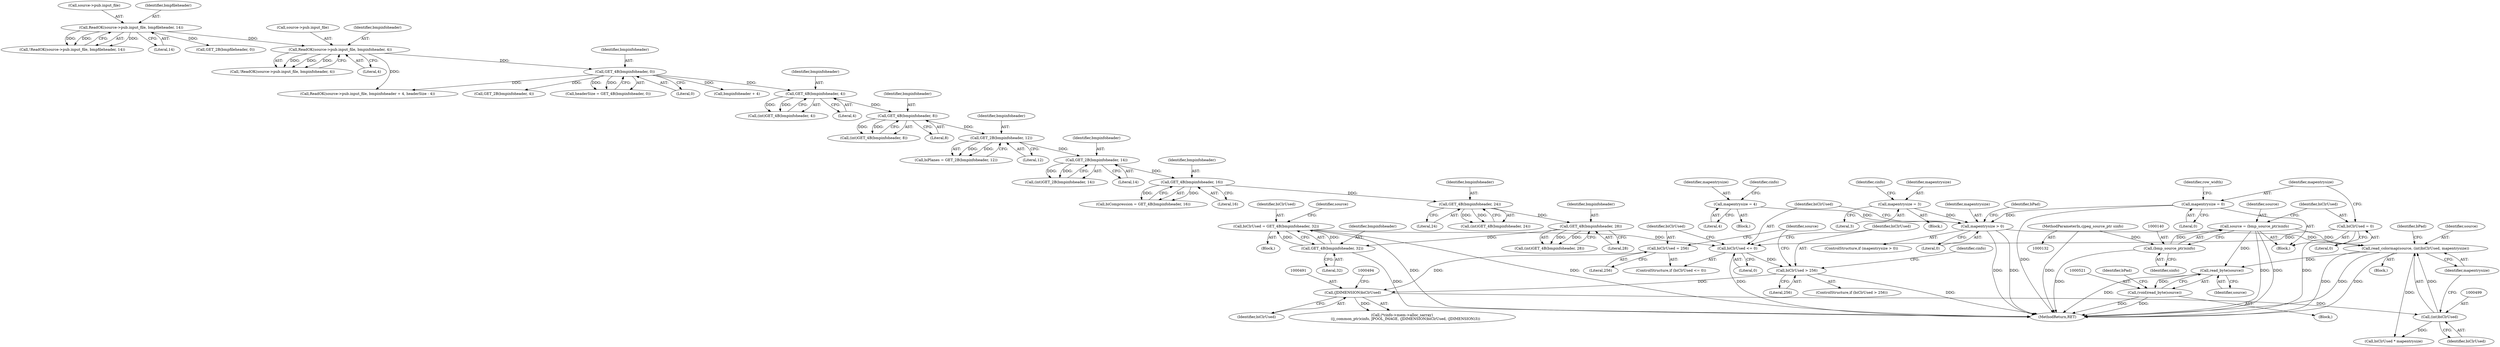 digraph "0_libjpeg-turbo_43e84cff1bb2bd8293066f6ac4eb0df61ddddbc6@API" {
"1000522" [label="(Call,read_byte(source))"];
"1000496" [label="(Call,read_colormap(source, (int)biClrUsed, mapentrysize))"];
"1000137" [label="(Call,source = (bmp_source_ptr)sinfo)"];
"1000139" [label="(Call,(bmp_source_ptr)sinfo)"];
"1000134" [label="(MethodParameterIn,cjpeg_source_ptr sinfo)"];
"1000498" [label="(Call,(int)biClrUsed)"];
"1000490" [label="(Call,(JDIMENSION)biClrUsed)"];
"1000475" [label="(Call,biClrUsed > 256)"];
"1000467" [label="(Call,biClrUsed <= 0)"];
"1000349" [label="(Call,biClrUsed = GET_4B(bmpinfoheader, 32))"];
"1000351" [label="(Call,GET_4B(bmpinfoheader, 32))"];
"1000346" [label="(Call,GET_4B(bmpinfoheader, 28))"];
"1000339" [label="(Call,GET_4B(bmpinfoheader, 24))"];
"1000332" [label="(Call,GET_4B(bmpinfoheader, 16))"];
"1000327" [label="(Call,GET_2B(bmpinfoheader, 14))"];
"1000318" [label="(Call,GET_2B(bmpinfoheader, 12))"];
"1000313" [label="(Call,GET_4B(bmpinfoheader, 8))"];
"1000306" [label="(Call,GET_4B(bmpinfoheader, 4))"];
"1000207" [label="(Call,GET_4B(bmpinfoheader, 0))"];
"1000194" [label="(Call,ReadOK(source->pub.input_file, bmpinfoheader, 4))"];
"1000167" [label="(Call,ReadOK(source->pub.input_file, bmpfileheader, 14))"];
"1000153" [label="(Call,biClrUsed = 0)"];
"1000470" [label="(Call,biClrUsed = 256)"];
"1000462" [label="(Call,mapentrysize > 0)"];
"1000360" [label="(Call,mapentrysize = 4)"];
"1000157" [label="(Call,mapentrysize = 0)"];
"1000276" [label="(Call,mapentrysize = 3)"];
"1000520" [label="(Call,(void)read_byte(source))"];
"1000519" [label="(Block,)"];
"1000498" [label="(Call,(int)biClrUsed)"];
"1000479" [label="(Identifier,cinfo)"];
"1000195" [label="(Call,source->pub.input_file)"];
"1000340" [label="(Identifier,bmpinfoheader)"];
"1000276" [label="(Call,mapentrysize = 3)"];
"1000180" [label="(Call,GET_2B(bmpfileheader, 0))"];
"1000314" [label="(Identifier,bmpinfoheader)"];
"1000351" [label="(Call,GET_4B(bmpinfoheader, 32))"];
"1000194" [label="(Call,ReadOK(source->pub.input_file, bmpinfoheader, 4))"];
"1000334" [label="(Literal,16)"];
"1000137" [label="(Call,source = (bmp_source_ptr)sinfo)"];
"1000469" [label="(Literal,0)"];
"1000280" [label="(Identifier,cinfo)"];
"1000490" [label="(Call,(JDIMENSION)biClrUsed)"];
"1000485" [label="(Call,(*cinfo->mem->alloc_sarray)\n      ((j_common_ptr)cinfo, JPOOL_IMAGE, (JDIMENSION)biClrUsed, (JDIMENSION)3))"];
"1000504" [label="(Call,biClrUsed * mapentrysize)"];
"1000311" [label="(Call,(int)GET_4B(bmpinfoheader, 8))"];
"1000154" [label="(Identifier,biClrUsed)"];
"1000320" [label="(Literal,12)"];
"1000246" [label="(Call,GET_2B(bmpinfoheader, 4))"];
"1000361" [label="(Identifier,mapentrysize)"];
"1000316" [label="(Call,biPlanes = GET_2B(bmpinfoheader, 12))"];
"1000240" [label="(Block,)"];
"1000463" [label="(Identifier,mapentrysize)"];
"1000207" [label="(Call,GET_4B(bmpinfoheader, 0))"];
"1000362" [label="(Literal,4)"];
"1000193" [label="(Call,!ReadOK(source->pub.input_file, bmpinfoheader, 4))"];
"1000492" [label="(Identifier,biClrUsed)"];
"1000476" [label="(Identifier,biClrUsed)"];
"1000509" [label="(Identifier,bPad)"];
"1000520" [label="(Call,(void)read_byte(source))"];
"1000496" [label="(Call,read_colormap(source, (int)biClrUsed, mapentrysize))"];
"1000313" [label="(Call,GET_4B(bmpinfoheader, 8))"];
"1000467" [label="(Call,biClrUsed <= 0)"];
"1000360" [label="(Call,mapentrysize = 4)"];
"1000522" [label="(Call,read_byte(source))"];
"1000319" [label="(Identifier,bmpinfoheader)"];
"1000168" [label="(Call,source->pub.input_file)"];
"1000474" [label="(ControlStructure,if (biClrUsed > 256))"];
"1000503" [label="(Identifier,bPad)"];
"1000356" [label="(Identifier,source)"];
"1000304" [label="(Call,(int)GET_4B(bmpinfoheader, 4))"];
"1000472" [label="(Literal,256)"];
"1000315" [label="(Literal,8)"];
"1000139" [label="(Call,(bmp_source_ptr)sinfo)"];
"1000854" [label="(MethodReturn,RET)"];
"1000163" [label="(Identifier,row_width)"];
"1000155" [label="(Literal,0)"];
"1000350" [label="(Identifier,biClrUsed)"];
"1000328" [label="(Identifier,bmpinfoheader)"];
"1000327" [label="(Call,GET_2B(bmpinfoheader, 14))"];
"1000332" [label="(Call,GET_4B(bmpinfoheader, 16))"];
"1000333" [label="(Identifier,bmpinfoheader)"];
"1000278" [label="(Literal,3)"];
"1000318" [label="(Call,GET_2B(bmpinfoheader, 12))"];
"1000153" [label="(Call,biClrUsed = 0)"];
"1000277" [label="(Identifier,mapentrysize)"];
"1000158" [label="(Identifier,mapentrysize)"];
"1000274" [label="(Block,)"];
"1000358" [label="(Block,)"];
"1000483" [label="(Identifier,source)"];
"1000325" [label="(Call,(int)GET_2B(bmpinfoheader, 14))"];
"1000308" [label="(Literal,4)"];
"1000135" [label="(Block,)"];
"1000209" [label="(Literal,0)"];
"1000465" [label="(Block,)"];
"1000200" [label="(Identifier,bmpinfoheader)"];
"1000353" [label="(Literal,32)"];
"1000307" [label="(Identifier,bmpinfoheader)"];
"1000470" [label="(Call,biClrUsed = 256)"];
"1000468" [label="(Identifier,biClrUsed)"];
"1000471" [label="(Identifier,biClrUsed)"];
"1000229" [label="(Call,bmpinfoheader + 4)"];
"1000500" [label="(Identifier,biClrUsed)"];
"1000166" [label="(Call,!ReadOK(source->pub.input_file, bmpfileheader, 14))"];
"1000348" [label="(Literal,28)"];
"1000341" [label="(Literal,24)"];
"1000523" [label="(Identifier,source)"];
"1000339" [label="(Call,GET_4B(bmpinfoheader, 24))"];
"1000306" [label="(Call,GET_4B(bmpinfoheader, 4))"];
"1000138" [label="(Identifier,source)"];
"1000477" [label="(Literal,256)"];
"1000346" [label="(Call,GET_4B(bmpinfoheader, 28))"];
"1000208" [label="(Identifier,bmpinfoheader)"];
"1000223" [label="(Call,ReadOK(source->pub.input_file, bmpinfoheader + 4, headerSize - 4))"];
"1000349" [label="(Call,biClrUsed = GET_4B(bmpinfoheader, 32))"];
"1000464" [label="(Literal,0)"];
"1000330" [label="(Call,biCompression = GET_4B(bmpinfoheader, 16))"];
"1000157" [label="(Call,mapentrysize = 0)"];
"1000517" [label="(Identifier,bPad)"];
"1000329" [label="(Literal,14)"];
"1000352" [label="(Identifier,bmpinfoheader)"];
"1000462" [label="(Call,mapentrysize > 0)"];
"1000201" [label="(Literal,4)"];
"1000205" [label="(Call,headerSize = GET_4B(bmpinfoheader, 0))"];
"1000466" [label="(ControlStructure,if (biClrUsed <= 0))"];
"1000174" [label="(Literal,14)"];
"1000337" [label="(Call,(int)GET_4B(bmpinfoheader, 24))"];
"1000501" [label="(Identifier,mapentrysize)"];
"1000497" [label="(Identifier,source)"];
"1000159" [label="(Literal,0)"];
"1000344" [label="(Call,(int)GET_4B(bmpinfoheader, 28))"];
"1000347" [label="(Identifier,bmpinfoheader)"];
"1000141" [label="(Identifier,sinfo)"];
"1000461" [label="(ControlStructure,if (mapentrysize > 0))"];
"1000173" [label="(Identifier,bmpfileheader)"];
"1000167" [label="(Call,ReadOK(source->pub.input_file, bmpfileheader, 14))"];
"1000475" [label="(Call,biClrUsed > 256)"];
"1000364" [label="(Identifier,cinfo)"];
"1000134" [label="(MethodParameterIn,cjpeg_source_ptr sinfo)"];
"1000522" -> "1000520"  [label="AST: "];
"1000522" -> "1000523"  [label="CFG: "];
"1000523" -> "1000522"  [label="AST: "];
"1000520" -> "1000522"  [label="CFG: "];
"1000522" -> "1000854"  [label="DDG: "];
"1000522" -> "1000520"  [label="DDG: "];
"1000496" -> "1000522"  [label="DDG: "];
"1000137" -> "1000522"  [label="DDG: "];
"1000496" -> "1000465"  [label="AST: "];
"1000496" -> "1000501"  [label="CFG: "];
"1000497" -> "1000496"  [label="AST: "];
"1000498" -> "1000496"  [label="AST: "];
"1000501" -> "1000496"  [label="AST: "];
"1000503" -> "1000496"  [label="CFG: "];
"1000496" -> "1000854"  [label="DDG: "];
"1000496" -> "1000854"  [label="DDG: "];
"1000496" -> "1000854"  [label="DDG: "];
"1000137" -> "1000496"  [label="DDG: "];
"1000498" -> "1000496"  [label="DDG: "];
"1000462" -> "1000496"  [label="DDG: "];
"1000496" -> "1000504"  [label="DDG: "];
"1000137" -> "1000135"  [label="AST: "];
"1000137" -> "1000139"  [label="CFG: "];
"1000138" -> "1000137"  [label="AST: "];
"1000139" -> "1000137"  [label="AST: "];
"1000154" -> "1000137"  [label="CFG: "];
"1000137" -> "1000854"  [label="DDG: "];
"1000137" -> "1000854"  [label="DDG: "];
"1000139" -> "1000137"  [label="DDG: "];
"1000139" -> "1000141"  [label="CFG: "];
"1000140" -> "1000139"  [label="AST: "];
"1000141" -> "1000139"  [label="AST: "];
"1000139" -> "1000854"  [label="DDG: "];
"1000134" -> "1000139"  [label="DDG: "];
"1000134" -> "1000132"  [label="AST: "];
"1000134" -> "1000854"  [label="DDG: "];
"1000498" -> "1000500"  [label="CFG: "];
"1000499" -> "1000498"  [label="AST: "];
"1000500" -> "1000498"  [label="AST: "];
"1000501" -> "1000498"  [label="CFG: "];
"1000490" -> "1000498"  [label="DDG: "];
"1000498" -> "1000504"  [label="DDG: "];
"1000490" -> "1000485"  [label="AST: "];
"1000490" -> "1000492"  [label="CFG: "];
"1000491" -> "1000490"  [label="AST: "];
"1000492" -> "1000490"  [label="AST: "];
"1000494" -> "1000490"  [label="CFG: "];
"1000490" -> "1000485"  [label="DDG: "];
"1000475" -> "1000490"  [label="DDG: "];
"1000470" -> "1000490"  [label="DDG: "];
"1000475" -> "1000474"  [label="AST: "];
"1000475" -> "1000477"  [label="CFG: "];
"1000476" -> "1000475"  [label="AST: "];
"1000477" -> "1000475"  [label="AST: "];
"1000479" -> "1000475"  [label="CFG: "];
"1000483" -> "1000475"  [label="CFG: "];
"1000475" -> "1000854"  [label="DDG: "];
"1000467" -> "1000475"  [label="DDG: "];
"1000467" -> "1000466"  [label="AST: "];
"1000467" -> "1000469"  [label="CFG: "];
"1000468" -> "1000467"  [label="AST: "];
"1000469" -> "1000467"  [label="AST: "];
"1000471" -> "1000467"  [label="CFG: "];
"1000476" -> "1000467"  [label="CFG: "];
"1000467" -> "1000854"  [label="DDG: "];
"1000349" -> "1000467"  [label="DDG: "];
"1000153" -> "1000467"  [label="DDG: "];
"1000349" -> "1000240"  [label="AST: "];
"1000349" -> "1000351"  [label="CFG: "];
"1000350" -> "1000349"  [label="AST: "];
"1000351" -> "1000349"  [label="AST: "];
"1000356" -> "1000349"  [label="CFG: "];
"1000349" -> "1000854"  [label="DDG: "];
"1000349" -> "1000854"  [label="DDG: "];
"1000351" -> "1000349"  [label="DDG: "];
"1000351" -> "1000349"  [label="DDG: "];
"1000351" -> "1000353"  [label="CFG: "];
"1000352" -> "1000351"  [label="AST: "];
"1000353" -> "1000351"  [label="AST: "];
"1000351" -> "1000854"  [label="DDG: "];
"1000346" -> "1000351"  [label="DDG: "];
"1000346" -> "1000344"  [label="AST: "];
"1000346" -> "1000348"  [label="CFG: "];
"1000347" -> "1000346"  [label="AST: "];
"1000348" -> "1000346"  [label="AST: "];
"1000344" -> "1000346"  [label="CFG: "];
"1000346" -> "1000344"  [label="DDG: "];
"1000346" -> "1000344"  [label="DDG: "];
"1000339" -> "1000346"  [label="DDG: "];
"1000339" -> "1000337"  [label="AST: "];
"1000339" -> "1000341"  [label="CFG: "];
"1000340" -> "1000339"  [label="AST: "];
"1000341" -> "1000339"  [label="AST: "];
"1000337" -> "1000339"  [label="CFG: "];
"1000339" -> "1000337"  [label="DDG: "];
"1000339" -> "1000337"  [label="DDG: "];
"1000332" -> "1000339"  [label="DDG: "];
"1000332" -> "1000330"  [label="AST: "];
"1000332" -> "1000334"  [label="CFG: "];
"1000333" -> "1000332"  [label="AST: "];
"1000334" -> "1000332"  [label="AST: "];
"1000330" -> "1000332"  [label="CFG: "];
"1000332" -> "1000330"  [label="DDG: "];
"1000332" -> "1000330"  [label="DDG: "];
"1000327" -> "1000332"  [label="DDG: "];
"1000327" -> "1000325"  [label="AST: "];
"1000327" -> "1000329"  [label="CFG: "];
"1000328" -> "1000327"  [label="AST: "];
"1000329" -> "1000327"  [label="AST: "];
"1000325" -> "1000327"  [label="CFG: "];
"1000327" -> "1000325"  [label="DDG: "];
"1000327" -> "1000325"  [label="DDG: "];
"1000318" -> "1000327"  [label="DDG: "];
"1000318" -> "1000316"  [label="AST: "];
"1000318" -> "1000320"  [label="CFG: "];
"1000319" -> "1000318"  [label="AST: "];
"1000320" -> "1000318"  [label="AST: "];
"1000316" -> "1000318"  [label="CFG: "];
"1000318" -> "1000316"  [label="DDG: "];
"1000318" -> "1000316"  [label="DDG: "];
"1000313" -> "1000318"  [label="DDG: "];
"1000313" -> "1000311"  [label="AST: "];
"1000313" -> "1000315"  [label="CFG: "];
"1000314" -> "1000313"  [label="AST: "];
"1000315" -> "1000313"  [label="AST: "];
"1000311" -> "1000313"  [label="CFG: "];
"1000313" -> "1000311"  [label="DDG: "];
"1000313" -> "1000311"  [label="DDG: "];
"1000306" -> "1000313"  [label="DDG: "];
"1000306" -> "1000304"  [label="AST: "];
"1000306" -> "1000308"  [label="CFG: "];
"1000307" -> "1000306"  [label="AST: "];
"1000308" -> "1000306"  [label="AST: "];
"1000304" -> "1000306"  [label="CFG: "];
"1000306" -> "1000304"  [label="DDG: "];
"1000306" -> "1000304"  [label="DDG: "];
"1000207" -> "1000306"  [label="DDG: "];
"1000207" -> "1000205"  [label="AST: "];
"1000207" -> "1000209"  [label="CFG: "];
"1000208" -> "1000207"  [label="AST: "];
"1000209" -> "1000207"  [label="AST: "];
"1000205" -> "1000207"  [label="CFG: "];
"1000207" -> "1000205"  [label="DDG: "];
"1000207" -> "1000205"  [label="DDG: "];
"1000194" -> "1000207"  [label="DDG: "];
"1000207" -> "1000223"  [label="DDG: "];
"1000207" -> "1000229"  [label="DDG: "];
"1000207" -> "1000246"  [label="DDG: "];
"1000194" -> "1000193"  [label="AST: "];
"1000194" -> "1000201"  [label="CFG: "];
"1000195" -> "1000194"  [label="AST: "];
"1000200" -> "1000194"  [label="AST: "];
"1000201" -> "1000194"  [label="AST: "];
"1000193" -> "1000194"  [label="CFG: "];
"1000194" -> "1000193"  [label="DDG: "];
"1000194" -> "1000193"  [label="DDG: "];
"1000194" -> "1000193"  [label="DDG: "];
"1000167" -> "1000194"  [label="DDG: "];
"1000194" -> "1000223"  [label="DDG: "];
"1000167" -> "1000166"  [label="AST: "];
"1000167" -> "1000174"  [label="CFG: "];
"1000168" -> "1000167"  [label="AST: "];
"1000173" -> "1000167"  [label="AST: "];
"1000174" -> "1000167"  [label="AST: "];
"1000166" -> "1000167"  [label="CFG: "];
"1000167" -> "1000166"  [label="DDG: "];
"1000167" -> "1000166"  [label="DDG: "];
"1000167" -> "1000166"  [label="DDG: "];
"1000167" -> "1000180"  [label="DDG: "];
"1000153" -> "1000135"  [label="AST: "];
"1000153" -> "1000155"  [label="CFG: "];
"1000154" -> "1000153"  [label="AST: "];
"1000155" -> "1000153"  [label="AST: "];
"1000158" -> "1000153"  [label="CFG: "];
"1000153" -> "1000854"  [label="DDG: "];
"1000470" -> "1000466"  [label="AST: "];
"1000470" -> "1000472"  [label="CFG: "];
"1000471" -> "1000470"  [label="AST: "];
"1000472" -> "1000470"  [label="AST: "];
"1000483" -> "1000470"  [label="CFG: "];
"1000462" -> "1000461"  [label="AST: "];
"1000462" -> "1000464"  [label="CFG: "];
"1000463" -> "1000462"  [label="AST: "];
"1000464" -> "1000462"  [label="AST: "];
"1000468" -> "1000462"  [label="CFG: "];
"1000509" -> "1000462"  [label="CFG: "];
"1000462" -> "1000854"  [label="DDG: "];
"1000462" -> "1000854"  [label="DDG: "];
"1000360" -> "1000462"  [label="DDG: "];
"1000157" -> "1000462"  [label="DDG: "];
"1000276" -> "1000462"  [label="DDG: "];
"1000360" -> "1000358"  [label="AST: "];
"1000360" -> "1000362"  [label="CFG: "];
"1000361" -> "1000360"  [label="AST: "];
"1000362" -> "1000360"  [label="AST: "];
"1000364" -> "1000360"  [label="CFG: "];
"1000157" -> "1000135"  [label="AST: "];
"1000157" -> "1000159"  [label="CFG: "];
"1000158" -> "1000157"  [label="AST: "];
"1000159" -> "1000157"  [label="AST: "];
"1000163" -> "1000157"  [label="CFG: "];
"1000157" -> "1000854"  [label="DDG: "];
"1000276" -> "1000274"  [label="AST: "];
"1000276" -> "1000278"  [label="CFG: "];
"1000277" -> "1000276"  [label="AST: "];
"1000278" -> "1000276"  [label="AST: "];
"1000280" -> "1000276"  [label="CFG: "];
"1000520" -> "1000519"  [label="AST: "];
"1000521" -> "1000520"  [label="AST: "];
"1000517" -> "1000520"  [label="CFG: "];
"1000520" -> "1000854"  [label="DDG: "];
"1000520" -> "1000854"  [label="DDG: "];
}

